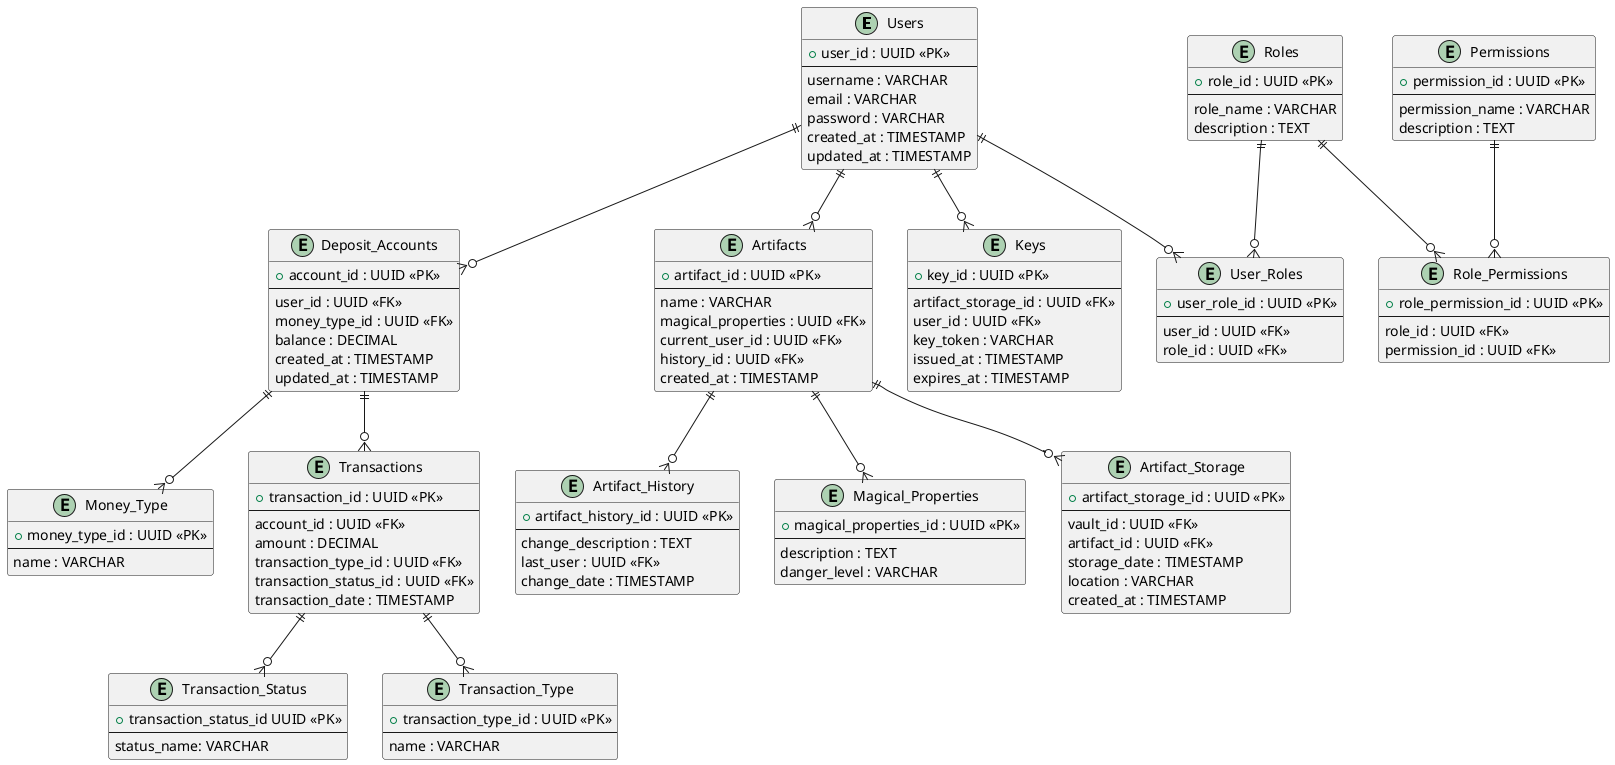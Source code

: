 @startuml
entity Users {
    + user_id : UUID <<PK>>
    --
    username : VARCHAR
    email : VARCHAR
    password : VARCHAR
    created_at : TIMESTAMP
    updated_at : TIMESTAMP
}

entity Money_Type {
    + money_type_id : UUID <<PK>>
    --
    name : VARCHAR
}

entity Deposit_Accounts {
    + account_id : UUID <<PK>>
    --
    user_id : UUID <<FK>>
    money_type_id : UUID <<FK>>
    balance : DECIMAL
    created_at : TIMESTAMP
    updated_at : TIMESTAMP
}

entity Transactions {
    + transaction_id : UUID <<PK>>
    --
    account_id : UUID <<FK>>
    amount : DECIMAL
    transaction_type_id : UUID <<FK>>
    transaction_status_id : UUID <<FK>>
    transaction_date : TIMESTAMP
}

entity Transaction_Status {
    + transaction_status_id UUID <<PK>>
    --
    status_name: VARCHAR
}

entity Transaction_Type {
    + transaction_type_id : UUID <<PK>>
    --
    name : VARCHAR
}

entity Artifacts {
    + artifact_id : UUID <<PK>>
    --
    name : VARCHAR
    magical_properties : UUID <<FK>>
    current_user_id : UUID <<FK>>
    history_id : UUID <<FK>>
    created_at : TIMESTAMP
}

entity Artifact_History {
    + artifact_history_id : UUID <<PK>>
    --
    change_description : TEXT
    last_user : UUID <<FK>>
    change_date : TIMESTAMP
}

entity Magical_Properties{
    + magical_properties_id : UUID <<PK>>
    --
    description : TEXT
    danger_level : VARCHAR
}

entity Artifact_Storage {
    + artifact_storage_id : UUID <<PK>>
    --
    vault_id : UUID <<FK>>
    artifact_id : UUID <<FK>>
    storage_date : TIMESTAMP
    location : VARCHAR
    created_at : TIMESTAMP
}

entity Keys {
    + key_id : UUID <<PK>>
    --
    artifact_storage_id : UUID <<FK>>
    user_id : UUID <<FK>>
    key_token : VARCHAR
    issued_at : TIMESTAMP
    expires_at : TIMESTAMP
}

entity Roles {
    + role_id : UUID <<PK>>
    --
    role_name : VARCHAR
    description : TEXT
}

entity Permissions {
    + permission_id : UUID <<PK>>
    --
    permission_name : VARCHAR
    description : TEXT
}

entity User_Roles {
    + user_role_id : UUID <<PK>>
    --
    user_id : UUID <<FK>>
    role_id : UUID <<FK>>
}

entity Role_Permissions {
    + role_permission_id : UUID <<PK>>
    --
    role_id : UUID <<FK>>
    permission_id : UUID <<FK>>
}

Users ||--o{ Deposit_Accounts
Users ||--o{ User_Roles
Users ||--o{ Artifacts
Users ||--o{ Keys
Deposit_Accounts ||--o{ Transactions
Transactions ||--o{ Transaction_Type
Transactions ||--o{ Transaction_Status
Deposit_Accounts ||--o{ Money_Type
Artifacts ||--o{ Artifact_Storage
Artifacts ||--o{ Magical_Properties
Artifacts ||--o{ Artifact_History
Roles ||--o{ User_Roles
Permissions ||--o{ Role_Permissions
Roles ||--o{ Role_Permissions
@enduml
